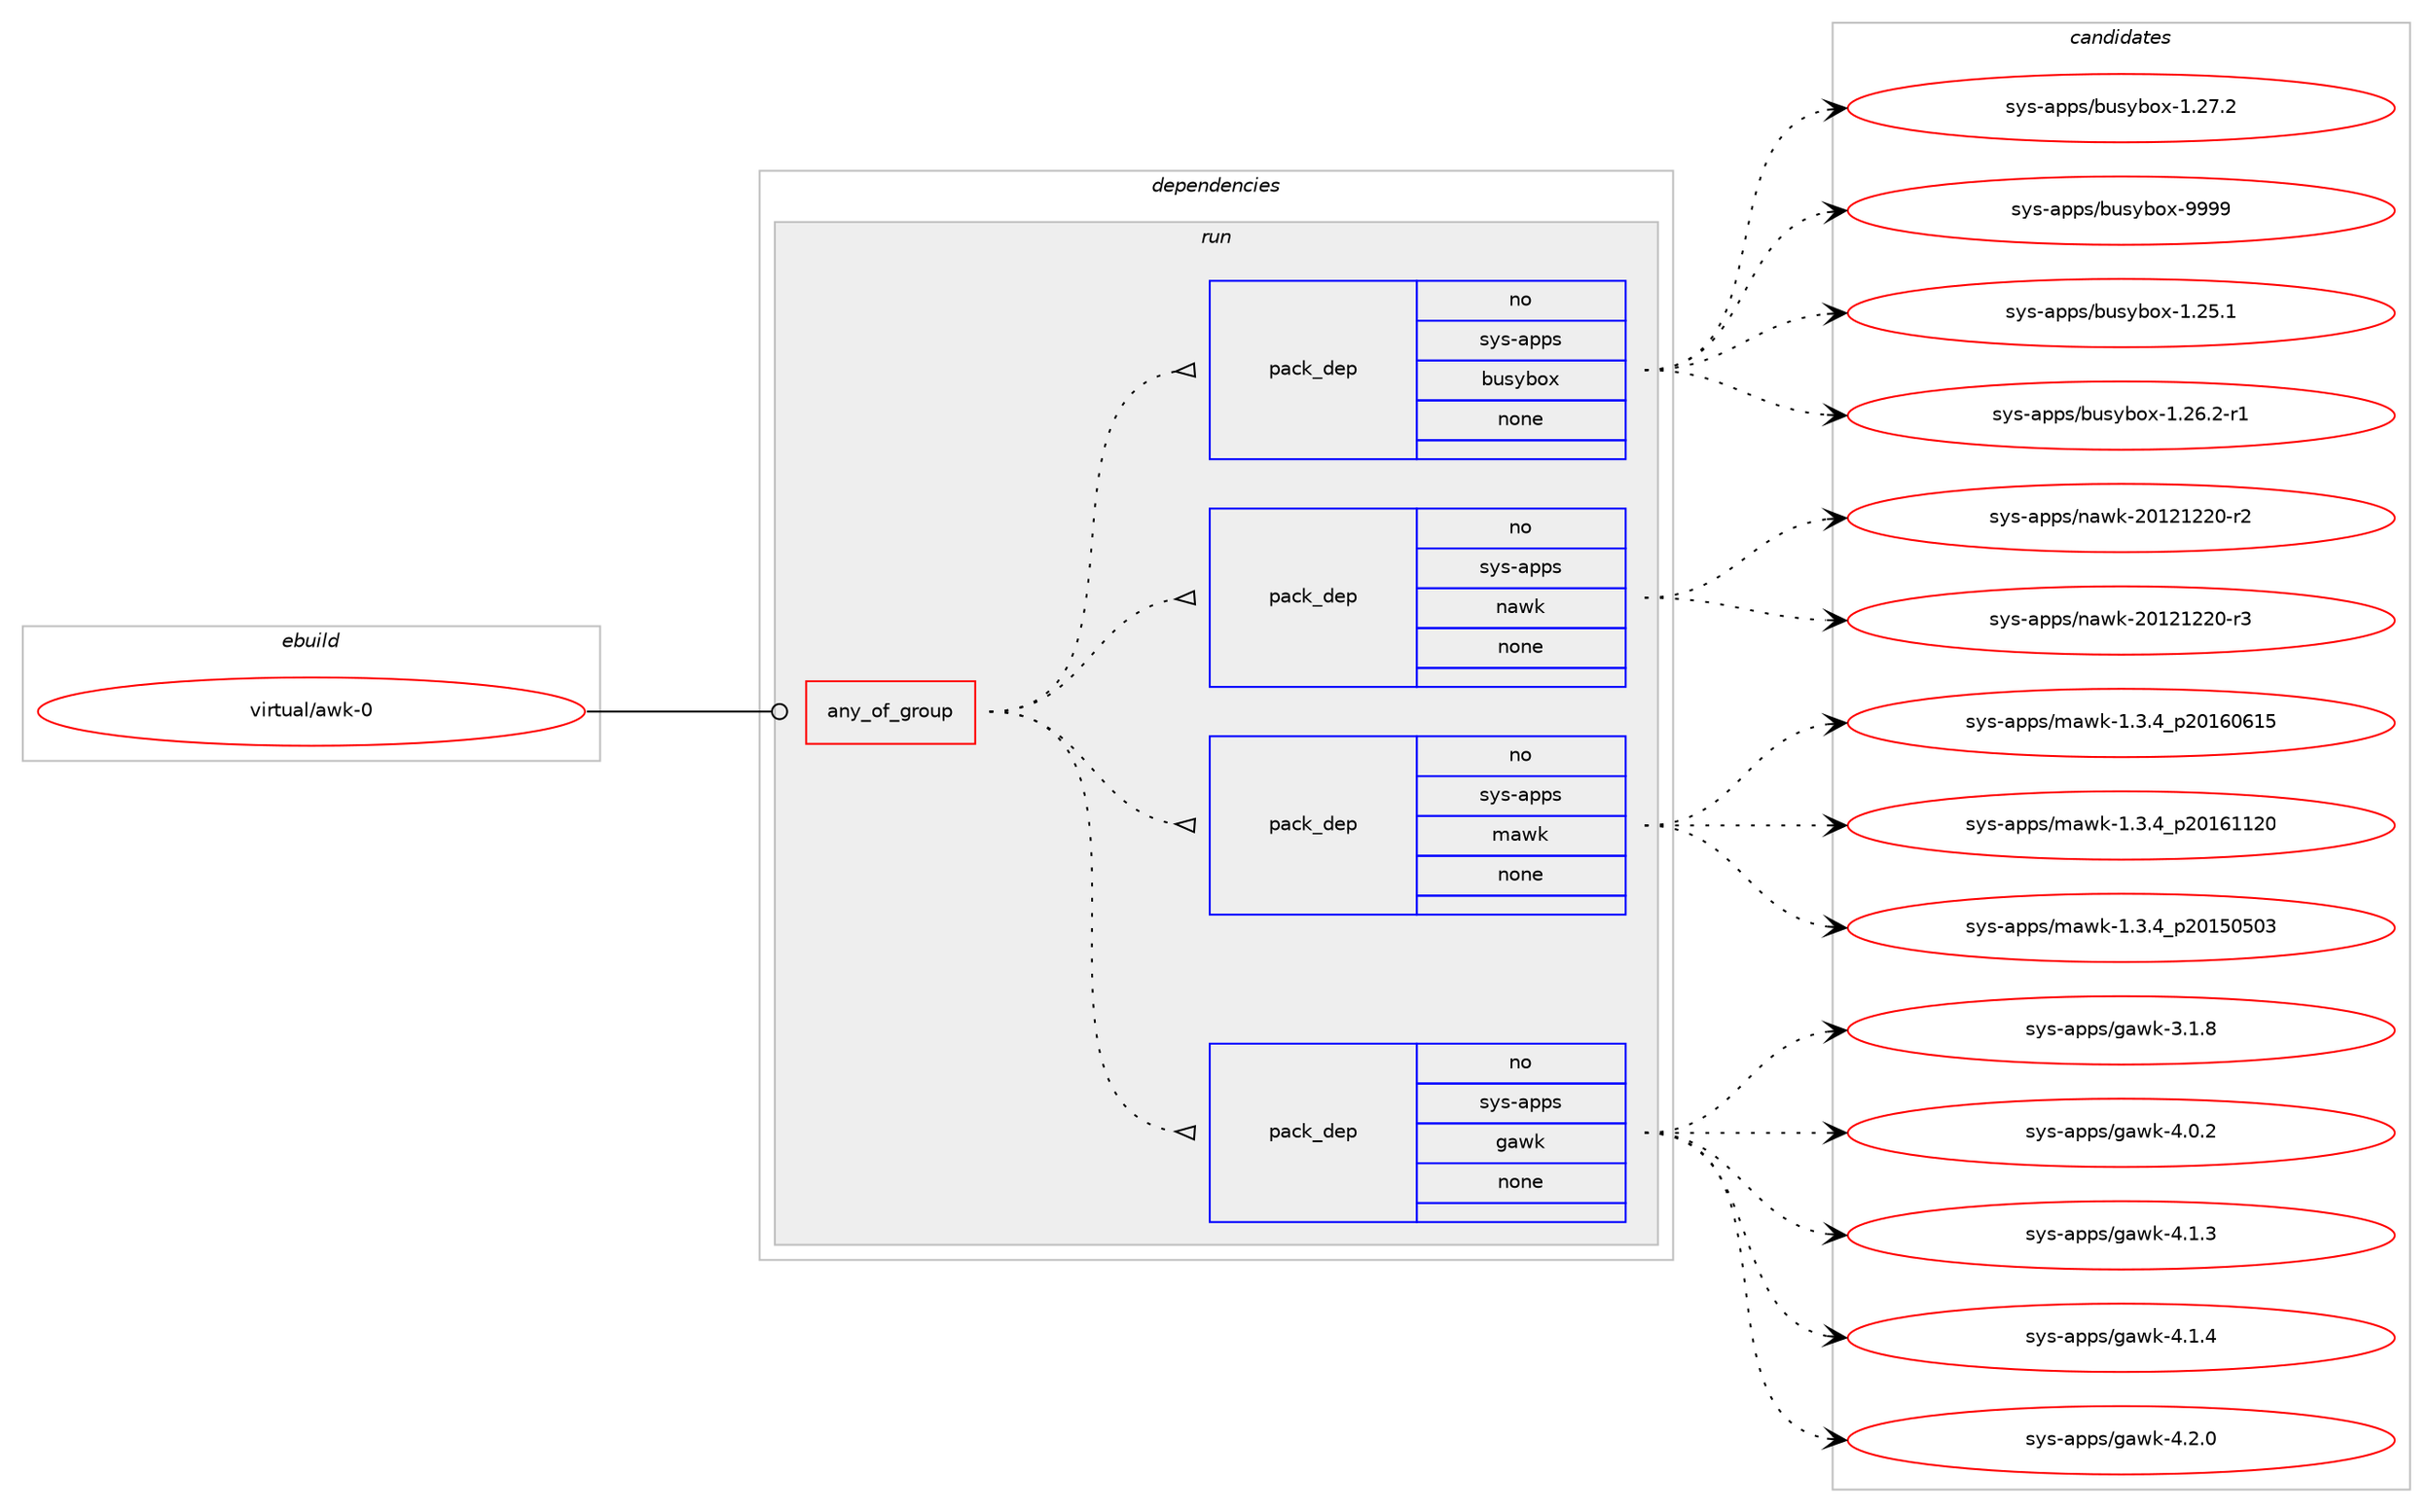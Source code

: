 digraph prolog {

# *************
# Graph options
# *************

newrank=true;
concentrate=true;
compound=true;
graph [rankdir=LR,fontname=Helvetica,fontsize=10,ranksep=1.5];#, ranksep=2.5, nodesep=0.2];
edge  [arrowhead=vee];
node  [fontname=Helvetica,fontsize=10];

# **********
# The ebuild
# **********

subgraph cluster_leftcol {
color=gray;
rank=same;
label=<<i>ebuild</i>>;
id [label="virtual/awk-0", color=red, width=4, href="../virtual/awk-0.svg"];
}

# ****************
# The dependencies
# ****************

subgraph cluster_midcol {
color=gray;
label=<<i>dependencies</i>>;
subgraph cluster_compile {
fillcolor="#eeeeee";
style=filled;
label=<<i>compile</i>>;
}
subgraph cluster_compileandrun {
fillcolor="#eeeeee";
style=filled;
label=<<i>compile and run</i>>;
}
subgraph cluster_run {
fillcolor="#eeeeee";
style=filled;
label=<<i>run</i>>;
subgraph any8516 {
dependency497245 [label=<<TABLE BORDER="0" CELLBORDER="1" CELLSPACING="0" CELLPADDING="4"><TR><TD CELLPADDING="10">any_of_group</TD></TR></TABLE>>, shape=none, color=red];subgraph pack369559 {
dependency497246 [label=<<TABLE BORDER="0" CELLBORDER="1" CELLSPACING="0" CELLPADDING="4" WIDTH="220"><TR><TD ROWSPAN="6" CELLPADDING="30">pack_dep</TD></TR><TR><TD WIDTH="110">no</TD></TR><TR><TD>sys-apps</TD></TR><TR><TD>gawk</TD></TR><TR><TD>none</TD></TR><TR><TD></TD></TR></TABLE>>, shape=none, color=blue];
}
dependency497245:e -> dependency497246:w [weight=20,style="dotted",arrowhead="oinv"];
subgraph pack369560 {
dependency497247 [label=<<TABLE BORDER="0" CELLBORDER="1" CELLSPACING="0" CELLPADDING="4" WIDTH="220"><TR><TD ROWSPAN="6" CELLPADDING="30">pack_dep</TD></TR><TR><TD WIDTH="110">no</TD></TR><TR><TD>sys-apps</TD></TR><TR><TD>mawk</TD></TR><TR><TD>none</TD></TR><TR><TD></TD></TR></TABLE>>, shape=none, color=blue];
}
dependency497245:e -> dependency497247:w [weight=20,style="dotted",arrowhead="oinv"];
subgraph pack369561 {
dependency497248 [label=<<TABLE BORDER="0" CELLBORDER="1" CELLSPACING="0" CELLPADDING="4" WIDTH="220"><TR><TD ROWSPAN="6" CELLPADDING="30">pack_dep</TD></TR><TR><TD WIDTH="110">no</TD></TR><TR><TD>sys-apps</TD></TR><TR><TD>nawk</TD></TR><TR><TD>none</TD></TR><TR><TD></TD></TR></TABLE>>, shape=none, color=blue];
}
dependency497245:e -> dependency497248:w [weight=20,style="dotted",arrowhead="oinv"];
subgraph pack369562 {
dependency497249 [label=<<TABLE BORDER="0" CELLBORDER="1" CELLSPACING="0" CELLPADDING="4" WIDTH="220"><TR><TD ROWSPAN="6" CELLPADDING="30">pack_dep</TD></TR><TR><TD WIDTH="110">no</TD></TR><TR><TD>sys-apps</TD></TR><TR><TD>busybox</TD></TR><TR><TD>none</TD></TR><TR><TD></TD></TR></TABLE>>, shape=none, color=blue];
}
dependency497245:e -> dependency497249:w [weight=20,style="dotted",arrowhead="oinv"];
}
id:e -> dependency497245:w [weight=20,style="solid",arrowhead="odot"];
}
}

# **************
# The candidates
# **************

subgraph cluster_choices {
rank=same;
color=gray;
label=<<i>candidates</i>>;

subgraph choice369559 {
color=black;
nodesep=1;
choice11512111545971121121154710397119107455146494656 [label="sys-apps/gawk-3.1.8", color=red, width=4,href="../sys-apps/gawk-3.1.8.svg"];
choice11512111545971121121154710397119107455246484650 [label="sys-apps/gawk-4.0.2", color=red, width=4,href="../sys-apps/gawk-4.0.2.svg"];
choice11512111545971121121154710397119107455246494651 [label="sys-apps/gawk-4.1.3", color=red, width=4,href="../sys-apps/gawk-4.1.3.svg"];
choice11512111545971121121154710397119107455246494652 [label="sys-apps/gawk-4.1.4", color=red, width=4,href="../sys-apps/gawk-4.1.4.svg"];
choice11512111545971121121154710397119107455246504648 [label="sys-apps/gawk-4.2.0", color=red, width=4,href="../sys-apps/gawk-4.2.0.svg"];
dependency497246:e -> choice11512111545971121121154710397119107455146494656:w [style=dotted,weight="100"];
dependency497246:e -> choice11512111545971121121154710397119107455246484650:w [style=dotted,weight="100"];
dependency497246:e -> choice11512111545971121121154710397119107455246494651:w [style=dotted,weight="100"];
dependency497246:e -> choice11512111545971121121154710397119107455246494652:w [style=dotted,weight="100"];
dependency497246:e -> choice11512111545971121121154710397119107455246504648:w [style=dotted,weight="100"];
}
subgraph choice369560 {
color=black;
nodesep=1;
choice11512111545971121121154710997119107454946514652951125048495348534851 [label="sys-apps/mawk-1.3.4_p20150503", color=red, width=4,href="../sys-apps/mawk-1.3.4_p20150503.svg"];
choice11512111545971121121154710997119107454946514652951125048495448544953 [label="sys-apps/mawk-1.3.4_p20160615", color=red, width=4,href="../sys-apps/mawk-1.3.4_p20160615.svg"];
choice11512111545971121121154710997119107454946514652951125048495449495048 [label="sys-apps/mawk-1.3.4_p20161120", color=red, width=4,href="../sys-apps/mawk-1.3.4_p20161120.svg"];
dependency497247:e -> choice11512111545971121121154710997119107454946514652951125048495348534851:w [style=dotted,weight="100"];
dependency497247:e -> choice11512111545971121121154710997119107454946514652951125048495448544953:w [style=dotted,weight="100"];
dependency497247:e -> choice11512111545971121121154710997119107454946514652951125048495449495048:w [style=dotted,weight="100"];
}
subgraph choice369561 {
color=black;
nodesep=1;
choice115121115459711211211547110971191074550484950495050484511450 [label="sys-apps/nawk-20121220-r2", color=red, width=4,href="../sys-apps/nawk-20121220-r2.svg"];
choice115121115459711211211547110971191074550484950495050484511451 [label="sys-apps/nawk-20121220-r3", color=red, width=4,href="../sys-apps/nawk-20121220-r3.svg"];
dependency497248:e -> choice115121115459711211211547110971191074550484950495050484511450:w [style=dotted,weight="100"];
dependency497248:e -> choice115121115459711211211547110971191074550484950495050484511451:w [style=dotted,weight="100"];
}
subgraph choice369562 {
color=black;
nodesep=1;
choice115121115459711211211547981171151219811112045494650534649 [label="sys-apps/busybox-1.25.1", color=red, width=4,href="../sys-apps/busybox-1.25.1.svg"];
choice1151211154597112112115479811711512198111120454946505446504511449 [label="sys-apps/busybox-1.26.2-r1", color=red, width=4,href="../sys-apps/busybox-1.26.2-r1.svg"];
choice115121115459711211211547981171151219811112045494650554650 [label="sys-apps/busybox-1.27.2", color=red, width=4,href="../sys-apps/busybox-1.27.2.svg"];
choice11512111545971121121154798117115121981111204557575757 [label="sys-apps/busybox-9999", color=red, width=4,href="../sys-apps/busybox-9999.svg"];
dependency497249:e -> choice115121115459711211211547981171151219811112045494650534649:w [style=dotted,weight="100"];
dependency497249:e -> choice1151211154597112112115479811711512198111120454946505446504511449:w [style=dotted,weight="100"];
dependency497249:e -> choice115121115459711211211547981171151219811112045494650554650:w [style=dotted,weight="100"];
dependency497249:e -> choice11512111545971121121154798117115121981111204557575757:w [style=dotted,weight="100"];
}
}

}
